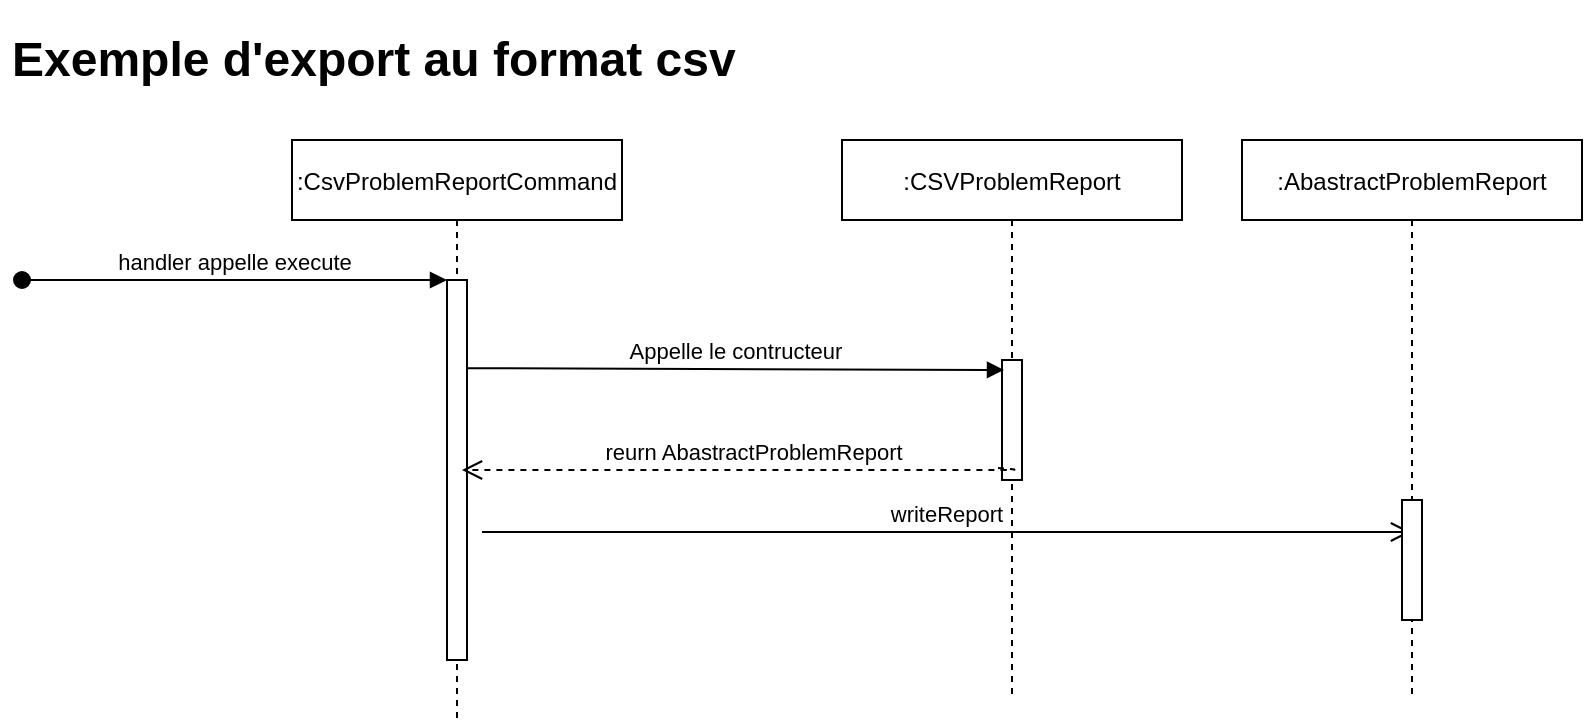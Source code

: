 <mxfile version="13.6.2" type="device"><diagram id="kgpKYQtTHZ0yAKxKKP6v" name="Page-1"><mxGraphModel dx="454" dy="289" grid="1" gridSize="10" guides="1" tooltips="1" connect="1" arrows="1" fold="1" page="1" pageScale="1" pageWidth="850" pageHeight="1100" math="0" shadow="0"><root><mxCell id="0"/><mxCell id="1" parent="0"/><mxCell id="3nuBFxr9cyL0pnOWT2aG-1" value=":CsvProblemReportCommand" style="shape=umlLifeline;perimeter=lifelinePerimeter;container=1;collapsible=0;recursiveResize=0;rounded=0;shadow=0;strokeWidth=1;" parent="1" vertex="1"><mxGeometry x="155" y="70" width="165" height="290" as="geometry"/></mxCell><mxCell id="3nuBFxr9cyL0pnOWT2aG-2" value="" style="points=[];perimeter=orthogonalPerimeter;rounded=0;shadow=0;strokeWidth=1;" parent="3nuBFxr9cyL0pnOWT2aG-1" vertex="1"><mxGeometry x="77.5" y="70" width="10" height="190" as="geometry"/></mxCell><mxCell id="3nuBFxr9cyL0pnOWT2aG-3" value="handler appelle execute" style="verticalAlign=bottom;startArrow=oval;endArrow=block;startSize=8;shadow=0;strokeWidth=1;" parent="3nuBFxr9cyL0pnOWT2aG-1" target="3nuBFxr9cyL0pnOWT2aG-2" edge="1"><mxGeometry relative="1" as="geometry"><mxPoint x="-135" y="70" as="sourcePoint"/></mxGeometry></mxCell><mxCell id="3nuBFxr9cyL0pnOWT2aG-10" value="writeReport" style="verticalAlign=bottom;endArrow=open;endSize=8;shadow=0;strokeWidth=1;" parent="1" target="GuKoiWyY37A56WTWhLY3-5" edge="1"><mxGeometry relative="1" as="geometry"><mxPoint x="590" y="266" as="targetPoint"/><mxPoint x="250" y="266" as="sourcePoint"/><Array as="points"><mxPoint x="470" y="266"/></Array></mxGeometry></mxCell><mxCell id="GuKoiWyY37A56WTWhLY3-1" value="&lt;h1&gt;Exemple d'export au format csv&lt;/h1&gt;&lt;p&gt;.&lt;/p&gt;" style="text;html=1;strokeColor=none;fillColor=none;spacing=5;spacingTop=-20;whiteSpace=wrap;overflow=hidden;rounded=0;" vertex="1" parent="1"><mxGeometry x="10" y="10" width="630" height="40" as="geometry"/></mxCell><mxCell id="3nuBFxr9cyL0pnOWT2aG-5" value=":CSVProblemReport" style="shape=umlLifeline;perimeter=lifelinePerimeter;container=1;collapsible=0;recursiveResize=0;rounded=0;shadow=0;strokeWidth=1;size=40;" parent="1" vertex="1"><mxGeometry x="430" y="70" width="170" height="280" as="geometry"/></mxCell><mxCell id="3nuBFxr9cyL0pnOWT2aG-6" value="" style="points=[];perimeter=orthogonalPerimeter;rounded=0;shadow=0;strokeWidth=1;" parent="3nuBFxr9cyL0pnOWT2aG-5" vertex="1"><mxGeometry x="80" y="110" width="10" height="60" as="geometry"/></mxCell><mxCell id="3nuBFxr9cyL0pnOWT2aG-7" value="reurn AbastractProblemReport" style="verticalAlign=bottom;endArrow=open;dashed=1;endSize=8;shadow=0;strokeWidth=1;exitX=-0.2;exitY=0.9;exitDx=0;exitDy=0;exitPerimeter=0;" parent="1" source="3nuBFxr9cyL0pnOWT2aG-6" edge="1"><mxGeometry relative="1" as="geometry"><mxPoint x="240" y="235" as="targetPoint"/><mxPoint x="620" y="235" as="sourcePoint"/><Array as="points"><mxPoint x="520" y="235"/><mxPoint x="490" y="235"/></Array></mxGeometry></mxCell><mxCell id="3nuBFxr9cyL0pnOWT2aG-8" value="Appelle le contructeur" style="verticalAlign=bottom;endArrow=block;entryX=0.1;entryY=0.083;shadow=0;strokeWidth=1;exitX=1;exitY=0.232;exitDx=0;exitDy=0;exitPerimeter=0;entryDx=0;entryDy=0;entryPerimeter=0;" parent="1" source="3nuBFxr9cyL0pnOWT2aG-2" target="3nuBFxr9cyL0pnOWT2aG-6" edge="1"><mxGeometry relative="1" as="geometry"><mxPoint x="212" y="210" as="sourcePoint"/><Array as="points"/></mxGeometry></mxCell><mxCell id="GuKoiWyY37A56WTWhLY3-5" value=":AbastractProblemReport" style="shape=umlLifeline;perimeter=lifelinePerimeter;container=1;collapsible=0;recursiveResize=0;rounded=0;shadow=0;strokeWidth=1;size=40;" vertex="1" parent="1"><mxGeometry x="630" y="70" width="170" height="280" as="geometry"/></mxCell><mxCell id="GuKoiWyY37A56WTWhLY3-6" value="" style="points=[];perimeter=orthogonalPerimeter;rounded=0;shadow=0;strokeWidth=1;" vertex="1" parent="GuKoiWyY37A56WTWhLY3-5"><mxGeometry x="80" y="180" width="10" height="60" as="geometry"/></mxCell></root></mxGraphModel></diagram></mxfile>